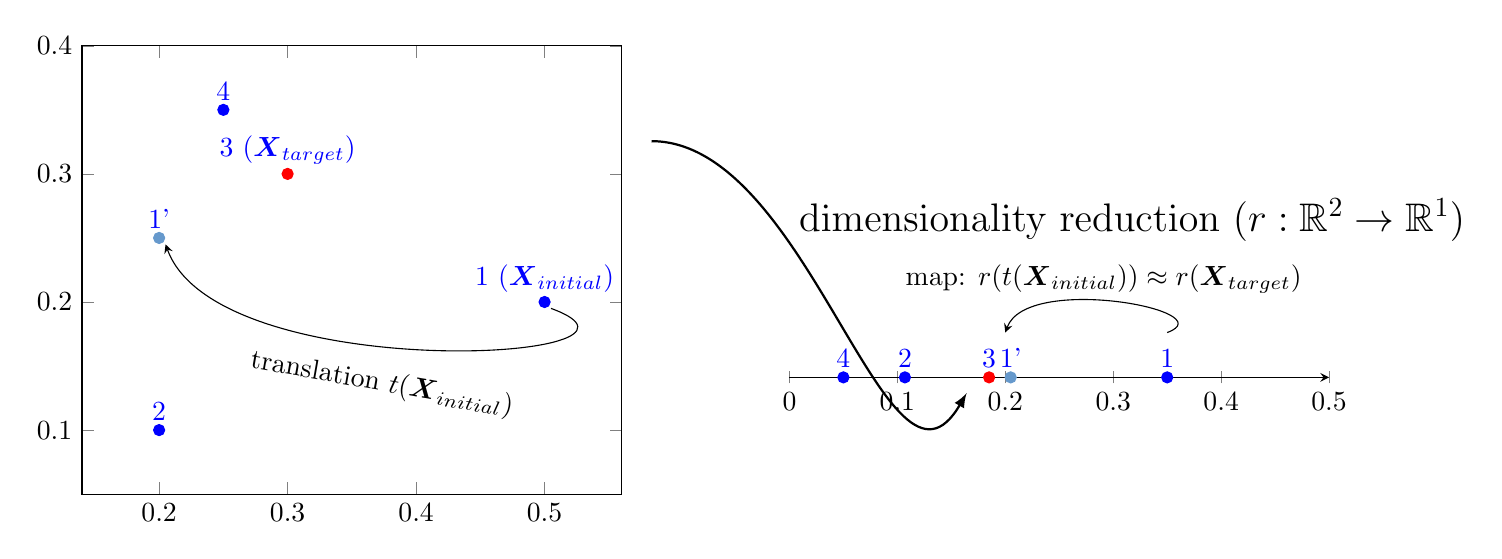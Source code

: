 \begin{tikzpicture}
  \definecolor{oblue}{rgb}{0.4, 0.6, 0.8}

  \begin{axis}[
    enlargelimits=0.2,
  ]

    \addplot+[
      scatter/classes={a={blue}, b={red}, c={oblue}},
      scatter,
      mark=*,
      only marks,scatter src=explicit symbolic,nodes near coords*={\Label},
      visualization depends on={value \thisrow{label} \as \Label}
    ]
    table[meta=class]
    {
      x y class label
      0.5 0.2 a {1 ($\boldsymbol{X}_{initial}$)} 
      0.2 0.1 a 2
      0.3 0.3 b {3 ($\boldsymbol{X}_{target}$)}
      0.25 0.35 a 4
      0.2 0.25 c 1'
    };
     
    \draw[red,->,>=stealth,black] (axis cs:0.505,0.195) to[out=-20,in=-70] (axis cs:0.205,0.245);
    \node [label={[label distance=1cm, rotate=-10]40:translation $t(\boldsymbol{X}_{initial})$}] {};
  \end{axis}
\end{tikzpicture}
\begin{tikzpicture}
  \definecolor{oblue}{rgb}{0.4, 0.6, 0.8}
  \node [anchor=west] (note) at (0,2) {\Large dimensionality reduction ($r: \mathbb{R}^2 \to \mathbb{R}^1 $)};
  \node [anchor=west] (graph) at (-2,3) {};
  \draw [-latex, thick, black] (graph) to[out=0, in=-120] (2.25,-0.2);
  
  \begin{axis}[
    xmin=0, xmax=0.5,
    axis x line=bottom,
    hide y axis,    
    ymin=0, ymax=5
  ]

    \addplot+[
      scatter/classes={a={blue}, b={red}, c={oblue}},
      scatter,
      mark=*,
      only marks,
      scatter src=explicit symbolic,nodes near coords*={\Label},
      visualization depends on={value \thisrow{label} \as \Label}
    ]
    table[meta=class]
    {
      x y class label
      0.05 0 a 4
      0.107 0 a 2
      0.185 0 b 3
      0.205 0 c 1'
      0.35 0 a 1
    }; 

    \draw[red,->,>=stealth,black] (axis cs:0.35,0.5) to[out=20,in=70] (axis cs:0.2,0.5);
    \node [label={[label distance=1.5cm]35:map: $r(t(\boldsymbol{X}_{initial})) \approx r(\boldsymbol{X}_{target})$}] {};
  \end{axis}
\end{tikzpicture}